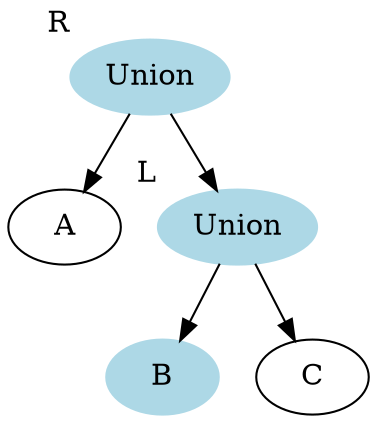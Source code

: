digraph G {
    margin=0;
  uniont [label="Union", xlabel="R",color=lightblue,style=filled]
  unionr [label="Union", xlabel="L", color=lightblue,style=filled]
  A [label="A"]
  B [label="B", color=lightblue,style=filled]
  C [label="C"] 
  uniont -> A
  uniont -> unionr
  unionr -> B
  unionr -> C
  A -> unionr[style=invis];
  {rank=same; unionr A}
}
